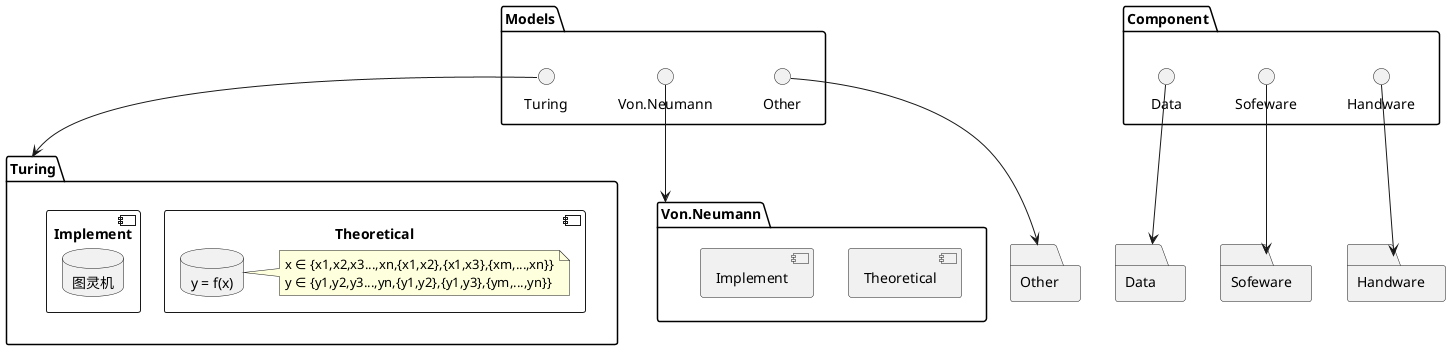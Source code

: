 @startuml "Computer Introduction"

folder "Component" as C {
    () "Data"     as C0
    () "Sofeware" as C1
    () "Handware" as C2
}
folder "Data"  as CD {
    C0 --> CD
}

folder "Sofeware" as CS {
    C1 --> CS
}

folder "Handware" as CH {
    C2 --> CH
}



'   computer models
folder "Models" as M {
    () "Turing"       as M0
    () "Von.Neumann"  as M1
    () "Other"        as M2
}

folder "Turing" as MH {
    M0 --> MH
    component "Theoretical"  as MH0 {
        database "y = f(x)" as MH00
        note right   of  MH00
        x ∈ {x1,x2,x3...,xn,{x1,x2},{x1,x3},{xm,...,xn}}
        y ∈ {y1,y2,y3...,yn,{y1,y2},{y1,y3},{ym,...,yn}}
        end note 
    }
    component "Implement"    as MH1 {
        database "图灵机" as MH01
    }
}

folder "Von.Neumann" as MV {
    M1 --> MV
    component "Theoretical"  as MV0
    component "Implement"    as MV1
}

folder "Other" as MO {
    M2 --> MO

}
@endtuml